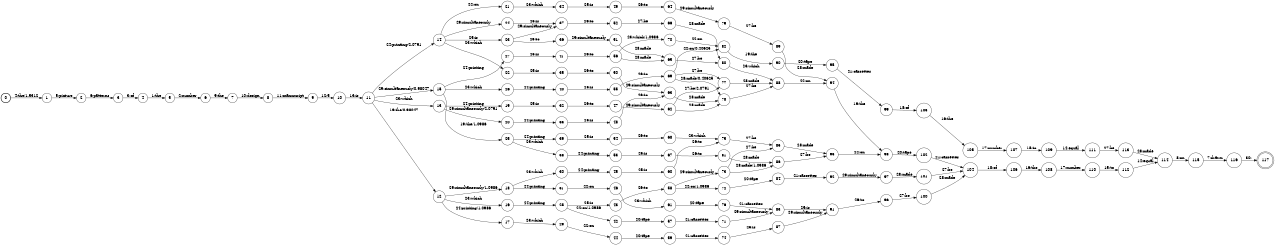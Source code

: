 digraph FST {
rankdir = LR;
size = "8.5,11";
label = "";
center = 1;
orientation = Portrait;
ranksep = "0.4";
nodesep = "0.25";
0 [label = "0", shape = circle, style = bold, fontsize = 14]
	0 -> 1 [label = "4:the/1.5312", fontsize = 14];
1 [label = "1", shape = circle, style = solid, fontsize = 14]
	1 -> 2 [label = "5:picture", fontsize = 14];
2 [label = "2", shape = circle, style = solid, fontsize = 14]
	2 -> 3 [label = "6:patterns", fontsize = 14];
3 [label = "3", shape = circle, style = solid, fontsize = 14]
	3 -> 4 [label = "3:of", fontsize = 14];
4 [label = "4", shape = circle, style = solid, fontsize = 14]
	4 -> 5 [label = "1:the", fontsize = 14];
5 [label = "5", shape = circle, style = solid, fontsize = 14]
	5 -> 6 [label = "2:number", fontsize = 14];
6 [label = "6", shape = circle, style = solid, fontsize = 14]
	6 -> 7 [label = "9:the", fontsize = 14];
7 [label = "7", shape = circle, style = solid, fontsize = 14]
	7 -> 8 [label = "10:design", fontsize = 14];
8 [label = "8", shape = circle, style = solid, fontsize = 14]
	8 -> 9 [label = "11:manuscript", fontsize = 14];
9 [label = "9", shape = circle, style = solid, fontsize = 14]
	9 -> 10 [label = "12:5", fontsize = 14];
10 [label = "10", shape = circle, style = solid, fontsize = 14]
	10 -> 11 [label = "13:is", fontsize = 14];
11 [label = "11", shape = circle, style = solid, fontsize = 14]
	11 -> 12 [label = "19:the/0.98047", fontsize = 14];
	11 -> 13 [label = "23:which", fontsize = 14];
	11 -> 14 [label = "24:printing/2.0791", fontsize = 14];
	11 -> 15 [label = "29:simultaneously/0.98047", fontsize = 14];
12 [label = "12", shape = circle, style = solid, fontsize = 14]
	12 -> 16 [label = "23:which", fontsize = 14];
	12 -> 17 [label = "24:printing/1.0986", fontsize = 14];
	12 -> 18 [label = "29:simultaneously/1.0986", fontsize = 14];
13 [label = "13", shape = circle, style = solid, fontsize = 14]
	13 -> 19 [label = "24:printing", fontsize = 14];
	13 -> 20 [label = "29:simultaneously/2.0791", fontsize = 14];
14 [label = "14", shape = circle, style = solid, fontsize = 14]
	14 -> 23 [label = "25:is", fontsize = 14];
	14 -> 21 [label = "22:on", fontsize = 14];
	14 -> 22 [label = "23:which", fontsize = 14];
	14 -> 24 [label = "29:simultaneously", fontsize = 14];
15 [label = "15", shape = circle, style = solid, fontsize = 14]
	15 -> 25 [label = "19:the/1.0986", fontsize = 14];
	15 -> 26 [label = "23:which", fontsize = 14];
	15 -> 27 [label = "24:printing", fontsize = 14];
16 [label = "16", shape = circle, style = solid, fontsize = 14]
	16 -> 28 [label = "24:printing", fontsize = 14];
17 [label = "17", shape = circle, style = solid, fontsize = 14]
	17 -> 29 [label = "23:which", fontsize = 14];
18 [label = "18", shape = circle, style = solid, fontsize = 14]
	18 -> 30 [label = "23:which", fontsize = 14];
	18 -> 31 [label = "24:printing", fontsize = 14];
19 [label = "19", shape = circle, style = solid, fontsize = 14]
	19 -> 32 [label = "25:is", fontsize = 14];
20 [label = "20", shape = circle, style = solid, fontsize = 14]
	20 -> 33 [label = "24:printing", fontsize = 14];
21 [label = "21", shape = circle, style = solid, fontsize = 14]
	21 -> 34 [label = "23:which", fontsize = 14];
22 [label = "22", shape = circle, style = solid, fontsize = 14]
	22 -> 35 [label = "25:is", fontsize = 14];
23 [label = "23", shape = circle, style = solid, fontsize = 14]
	23 -> 36 [label = "26:to", fontsize = 14];
	23 -> 37 [label = "29:simultaneously", fontsize = 14];
24 [label = "24", shape = circle, style = solid, fontsize = 14]
	24 -> 37 [label = "25:is", fontsize = 14];
25 [label = "25", shape = circle, style = solid, fontsize = 14]
	25 -> 38 [label = "23:which", fontsize = 14];
	25 -> 39 [label = "24:printing", fontsize = 14];
26 [label = "26", shape = circle, style = solid, fontsize = 14]
	26 -> 40 [label = "24:printing", fontsize = 14];
27 [label = "27", shape = circle, style = solid, fontsize = 14]
	27 -> 41 [label = "25:is", fontsize = 14];
28 [label = "28", shape = circle, style = solid, fontsize = 14]
	28 -> 43 [label = "25:is", fontsize = 14];
	28 -> 42 [label = "22:on/1.0986", fontsize = 14];
29 [label = "29", shape = circle, style = solid, fontsize = 14]
	29 -> 44 [label = "22:on", fontsize = 14];
30 [label = "30", shape = circle, style = solid, fontsize = 14]
	30 -> 45 [label = "24:printing", fontsize = 14];
31 [label = "31", shape = circle, style = solid, fontsize = 14]
	31 -> 46 [label = "22:on", fontsize = 14];
32 [label = "32", shape = circle, style = solid, fontsize = 14]
	32 -> 47 [label = "26:to", fontsize = 14];
33 [label = "33", shape = circle, style = solid, fontsize = 14]
	33 -> 48 [label = "25:is", fontsize = 14];
34 [label = "34", shape = circle, style = solid, fontsize = 14]
	34 -> 49 [label = "25:is", fontsize = 14];
35 [label = "35", shape = circle, style = solid, fontsize = 14]
	35 -> 50 [label = "26:to", fontsize = 14];
36 [label = "36", shape = circle, style = solid, fontsize = 14]
	36 -> 51 [label = "29:simultaneously", fontsize = 14];
37 [label = "37", shape = circle, style = solid, fontsize = 14]
	37 -> 52 [label = "26:to", fontsize = 14];
38 [label = "38", shape = circle, style = solid, fontsize = 14]
	38 -> 53 [label = "24:printing", fontsize = 14];
39 [label = "39", shape = circle, style = solid, fontsize = 14]
	39 -> 54 [label = "25:is", fontsize = 14];
40 [label = "40", shape = circle, style = solid, fontsize = 14]
	40 -> 55 [label = "25:is", fontsize = 14];
41 [label = "41", shape = circle, style = solid, fontsize = 14]
	41 -> 56 [label = "26:to", fontsize = 14];
42 [label = "42", shape = circle, style = solid, fontsize = 14]
	42 -> 57 [label = "20:tape", fontsize = 14];
43 [label = "43", shape = circle, style = solid, fontsize = 14]
	43 -> 58 [label = "26:to", fontsize = 14];
44 [label = "44", shape = circle, style = solid, fontsize = 14]
	44 -> 59 [label = "20:tape", fontsize = 14];
45 [label = "45", shape = circle, style = solid, fontsize = 14]
	45 -> 60 [label = "25:is", fontsize = 14];
46 [label = "46", shape = circle, style = solid, fontsize = 14]
	46 -> 61 [label = "23:which", fontsize = 14];
47 [label = "47", shape = circle, style = solid, fontsize = 14]
	47 -> 62 [label = "29:simultaneously", fontsize = 14];
48 [label = "48", shape = circle, style = solid, fontsize = 14]
	48 -> 63 [label = "26:to", fontsize = 14];
49 [label = "49", shape = circle, style = solid, fontsize = 14]
	49 -> 64 [label = "26:to", fontsize = 14];
50 [label = "50", shape = circle, style = solid, fontsize = 14]
	50 -> 63 [label = "29:simultaneously", fontsize = 14];
51 [label = "51", shape = circle, style = solid, fontsize = 14]
	51 -> 65 [label = "28:made", fontsize = 14];
52 [label = "52", shape = circle, style = solid, fontsize = 14]
	52 -> 66 [label = "27:be", fontsize = 14];
53 [label = "53", shape = circle, style = solid, fontsize = 14]
	53 -> 67 [label = "25:is", fontsize = 14];
54 [label = "54", shape = circle, style = solid, fontsize = 14]
	54 -> 68 [label = "26:to", fontsize = 14];
55 [label = "55", shape = circle, style = solid, fontsize = 14]
	55 -> 69 [label = "26:to", fontsize = 14];
56 [label = "56", shape = circle, style = solid, fontsize = 14]
	56 -> 70 [label = "23:which/1.0986", fontsize = 14];
	56 -> 65 [label = "28:made", fontsize = 14];
57 [label = "57", shape = circle, style = solid, fontsize = 14]
	57 -> 71 [label = "21:cassettes", fontsize = 14];
58 [label = "58", shape = circle, style = solid, fontsize = 14]
	58 -> 72 [label = "22:on/1.0986", fontsize = 14];
	58 -> 73 [label = "29:simultaneously", fontsize = 14];
59 [label = "59", shape = circle, style = solid, fontsize = 14]
	59 -> 74 [label = "21:cassettes", fontsize = 14];
60 [label = "60", shape = circle, style = solid, fontsize = 14]
	60 -> 75 [label = "26:to", fontsize = 14];
61 [label = "61", shape = circle, style = solid, fontsize = 14]
	61 -> 76 [label = "20:tape", fontsize = 14];
62 [label = "62", shape = circle, style = solid, fontsize = 14]
	62 -> 77 [label = "27:be/2.0791", fontsize = 14];
	62 -> 78 [label = "28:made", fontsize = 14];
63 [label = "63", shape = circle, style = solid, fontsize = 14]
	63 -> 78 [label = "28:made", fontsize = 14];
64 [label = "64", shape = circle, style = solid, fontsize = 14]
	64 -> 79 [label = "29:simultaneously", fontsize = 14];
65 [label = "65", shape = circle, style = solid, fontsize = 14]
	65 -> 80 [label = "27:be", fontsize = 14];
66 [label = "66", shape = circle, style = solid, fontsize = 14]
	66 -> 80 [label = "28:made", fontsize = 14];
67 [label = "67", shape = circle, style = solid, fontsize = 14]
	67 -> 81 [label = "26:to", fontsize = 14];
68 [label = "68", shape = circle, style = solid, fontsize = 14]
	68 -> 75 [label = "23:which", fontsize = 14];
69 [label = "69", shape = circle, style = solid, fontsize = 14]
	69 -> 82 [label = "22:on/0.40625", fontsize = 14];
	69 -> 77 [label = "27:be", fontsize = 14];
	69 -> 78 [label = "28:made/0.40625", fontsize = 14];
70 [label = "70", shape = circle, style = solid, fontsize = 14]
	70 -> 82 [label = "22:on", fontsize = 14];
71 [label = "71", shape = circle, style = solid, fontsize = 14]
	71 -> 83 [label = "29:simultaneously", fontsize = 14];
72 [label = "72", shape = circle, style = solid, fontsize = 14]
	72 -> 84 [label = "20:tape", fontsize = 14];
73 [label = "73", shape = circle, style = solid, fontsize = 14]
	73 -> 85 [label = "27:be", fontsize = 14];
	73 -> 86 [label = "28:made/1.0986", fontsize = 14];
74 [label = "74", shape = circle, style = solid, fontsize = 14]
	74 -> 87 [label = "25:is", fontsize = 14];
75 [label = "75", shape = circle, style = solid, fontsize = 14]
	75 -> 85 [label = "27:be", fontsize = 14];
76 [label = "76", shape = circle, style = solid, fontsize = 14]
	76 -> 83 [label = "21:cassettes", fontsize = 14];
77 [label = "77", shape = circle, style = solid, fontsize = 14]
	77 -> 88 [label = "28:made", fontsize = 14];
78 [label = "78", shape = circle, style = solid, fontsize = 14]
	78 -> 88 [label = "27:be", fontsize = 14];
79 [label = "79", shape = circle, style = solid, fontsize = 14]
	79 -> 89 [label = "27:be", fontsize = 14];
80 [label = "80", shape = circle, style = solid, fontsize = 14]
	80 -> 88 [label = "23:which", fontsize = 14];
81 [label = "81", shape = circle, style = solid, fontsize = 14]
	81 -> 86 [label = "28:made", fontsize = 14];
82 [label = "82", shape = circle, style = solid, fontsize = 14]
	82 -> 90 [label = "19:the", fontsize = 14];
83 [label = "83", shape = circle, style = solid, fontsize = 14]
	83 -> 91 [label = "25:is", fontsize = 14];
84 [label = "84", shape = circle, style = solid, fontsize = 14]
	84 -> 92 [label = "21:cassettes", fontsize = 14];
85 [label = "85", shape = circle, style = solid, fontsize = 14]
	85 -> 93 [label = "28:made", fontsize = 14];
86 [label = "86", shape = circle, style = solid, fontsize = 14]
	86 -> 93 [label = "27:be", fontsize = 14];
87 [label = "87", shape = circle, style = solid, fontsize = 14]
	87 -> 91 [label = "29:simultaneously", fontsize = 14];
88 [label = "88", shape = circle, style = solid, fontsize = 14]
	88 -> 94 [label = "22:on", fontsize = 14];
89 [label = "89", shape = circle, style = solid, fontsize = 14]
	89 -> 94 [label = "28:made", fontsize = 14];
90 [label = "90", shape = circle, style = solid, fontsize = 14]
	90 -> 95 [label = "20:tape", fontsize = 14];
91 [label = "91", shape = circle, style = solid, fontsize = 14]
	91 -> 96 [label = "26:to", fontsize = 14];
92 [label = "92", shape = circle, style = solid, fontsize = 14]
	92 -> 97 [label = "29:simultaneously", fontsize = 14];
93 [label = "93", shape = circle, style = solid, fontsize = 14]
	93 -> 98 [label = "22:on", fontsize = 14];
94 [label = "94", shape = circle, style = solid, fontsize = 14]
	94 -> 98 [label = "19:the", fontsize = 14];
95 [label = "95", shape = circle, style = solid, fontsize = 14]
	95 -> 99 [label = "21:cassettes", fontsize = 14];
96 [label = "96", shape = circle, style = solid, fontsize = 14]
	96 -> 100 [label = "27:be", fontsize = 14];
97 [label = "97", shape = circle, style = solid, fontsize = 14]
	97 -> 101 [label = "28:made", fontsize = 14];
98 [label = "98", shape = circle, style = solid, fontsize = 14]
	98 -> 102 [label = "20:tape", fontsize = 14];
99 [label = "99", shape = circle, style = solid, fontsize = 14]
	99 -> 103 [label = "18:of", fontsize = 14];
100 [label = "100", shape = circle, style = solid, fontsize = 14]
	100 -> 104 [label = "28:made", fontsize = 14];
101 [label = "101", shape = circle, style = solid, fontsize = 14]
	101 -> 104 [label = "27:be", fontsize = 14];
102 [label = "102", shape = circle, style = solid, fontsize = 14]
	102 -> 104 [label = "21:cassettes", fontsize = 14];
103 [label = "103", shape = circle, style = solid, fontsize = 14]
	103 -> 105 [label = "16:the", fontsize = 14];
104 [label = "104", shape = circle, style = solid, fontsize = 14]
	104 -> 106 [label = "18:of", fontsize = 14];
105 [label = "105", shape = circle, style = solid, fontsize = 14]
	105 -> 107 [label = "17:number", fontsize = 14];
106 [label = "106", shape = circle, style = solid, fontsize = 14]
	106 -> 108 [label = "16:the", fontsize = 14];
107 [label = "107", shape = circle, style = solid, fontsize = 14]
	107 -> 109 [label = "15:to", fontsize = 14];
108 [label = "108", shape = circle, style = solid, fontsize = 14]
	108 -> 110 [label = "17:number", fontsize = 14];
109 [label = "109", shape = circle, style = solid, fontsize = 14]
	109 -> 111 [label = "14:equal", fontsize = 14];
110 [label = "110", shape = circle, style = solid, fontsize = 14]
	110 -> 112 [label = "15:to", fontsize = 14];
111 [label = "111", shape = circle, style = solid, fontsize = 14]
	111 -> 113 [label = "27:be", fontsize = 14];
112 [label = "112", shape = circle, style = solid, fontsize = 14]
	112 -> 114 [label = "14:equal", fontsize = 14];
113 [label = "113", shape = circle, style = solid, fontsize = 14]
	113 -> 114 [label = "28:made", fontsize = 14];
114 [label = "114", shape = circle, style = solid, fontsize = 14]
	114 -> 115 [label = "8:on", fontsize = 14];
115 [label = "115", shape = circle, style = solid, fontsize = 14]
	115 -> 116 [label = "7:drawn", fontsize = 14];
116 [label = "116", shape = circle, style = solid, fontsize = 14]
	116 -> 117 [label = "30:.", fontsize = 14];
117 [label = "117", shape = doublecircle, style = solid, fontsize = 14]
}
